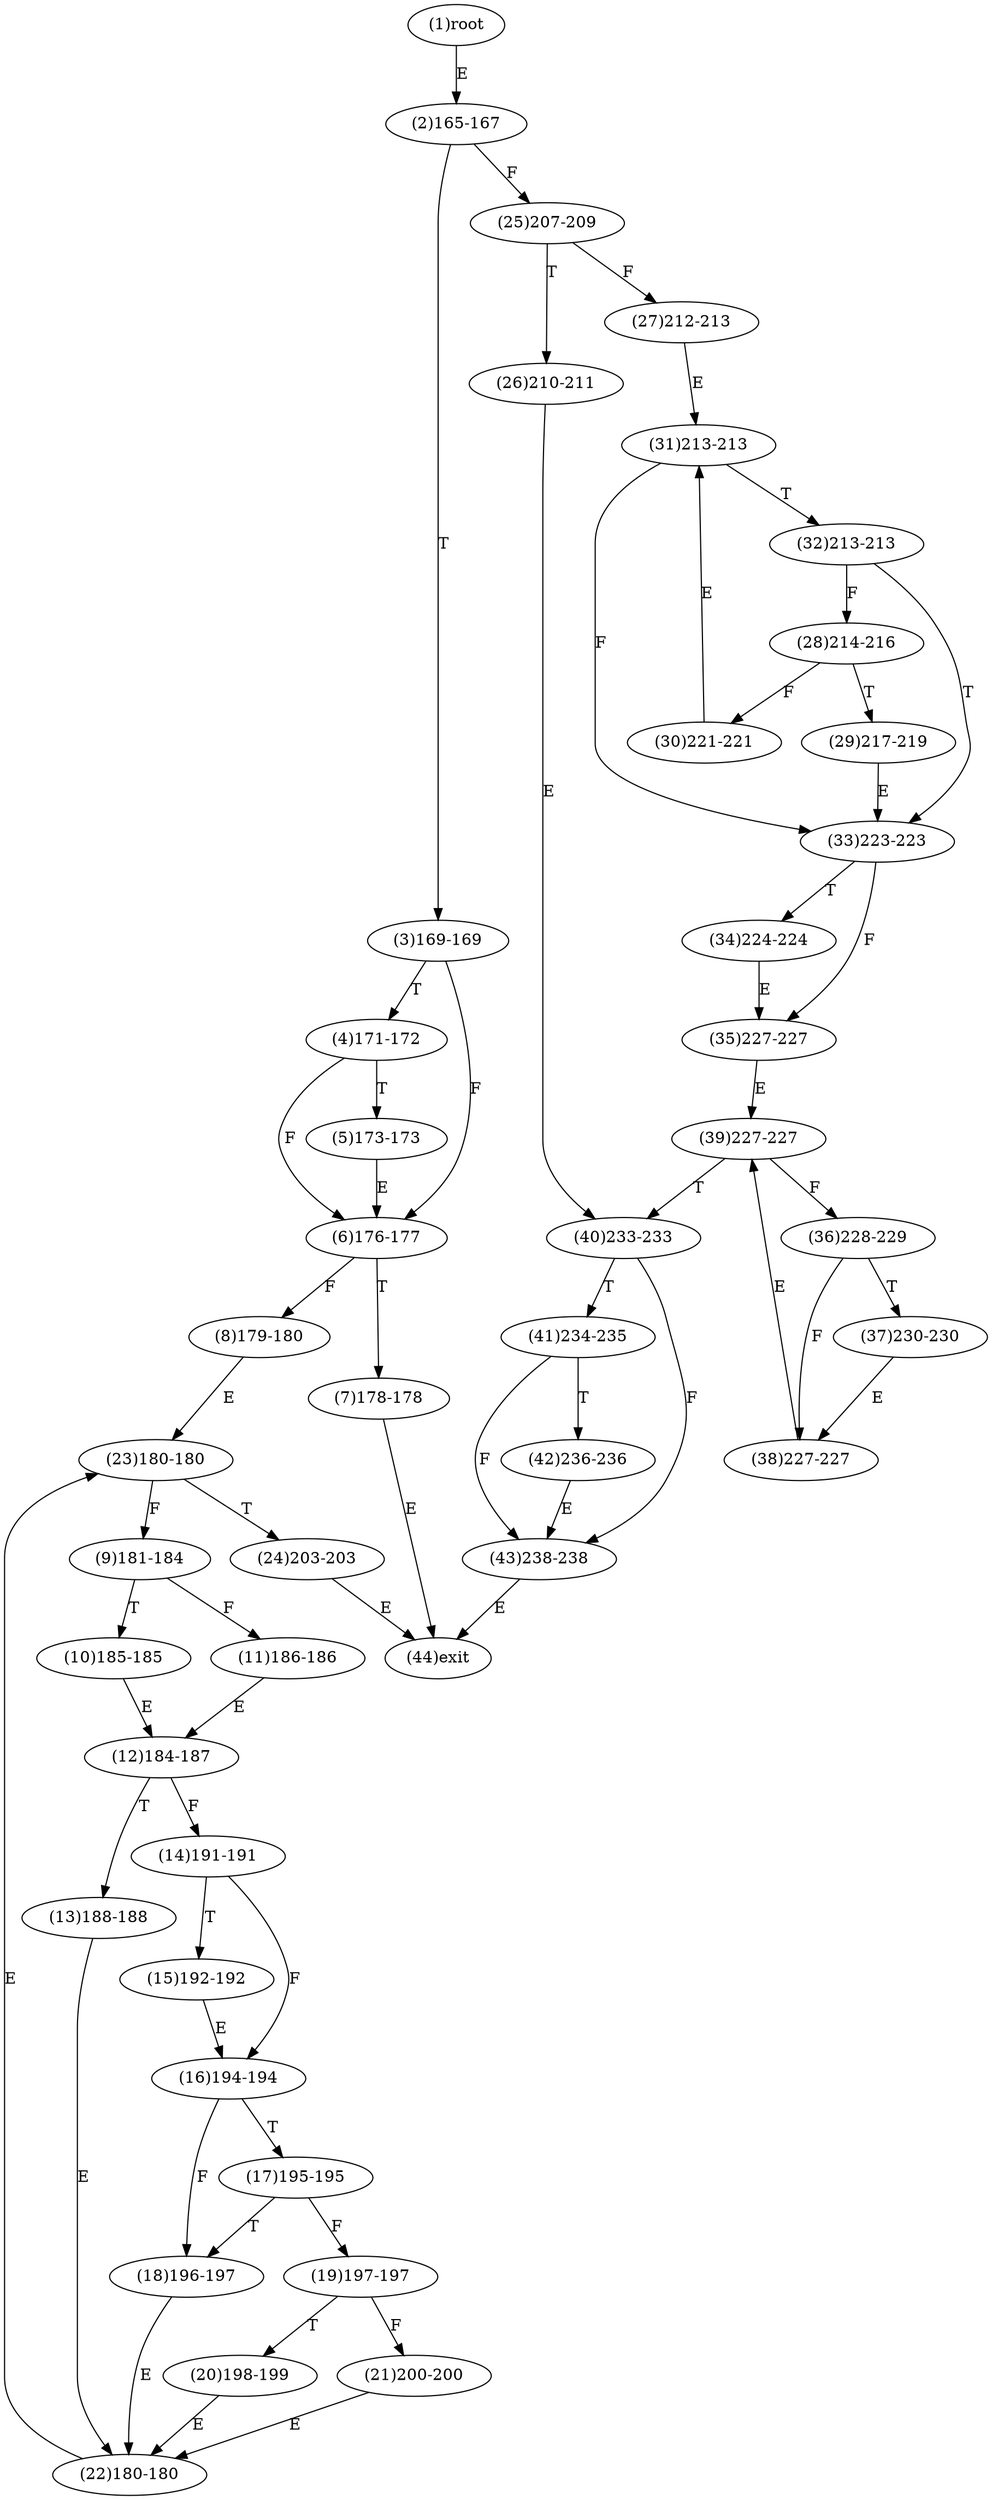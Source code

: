 digraph "" { 
1[ label="(1)root"];
2[ label="(2)165-167"];
3[ label="(3)169-169"];
4[ label="(4)171-172"];
5[ label="(5)173-173"];
6[ label="(6)176-177"];
7[ label="(7)178-178"];
8[ label="(8)179-180"];
9[ label="(9)181-184"];
10[ label="(10)185-185"];
11[ label="(11)186-186"];
12[ label="(12)184-187"];
13[ label="(13)188-188"];
14[ label="(14)191-191"];
15[ label="(15)192-192"];
17[ label="(17)195-195"];
16[ label="(16)194-194"];
19[ label="(19)197-197"];
18[ label="(18)196-197"];
21[ label="(21)200-200"];
20[ label="(20)198-199"];
23[ label="(23)180-180"];
22[ label="(22)180-180"];
25[ label="(25)207-209"];
24[ label="(24)203-203"];
27[ label="(27)212-213"];
26[ label="(26)210-211"];
29[ label="(29)217-219"];
28[ label="(28)214-216"];
31[ label="(31)213-213"];
30[ label="(30)221-221"];
34[ label="(34)224-224"];
35[ label="(35)227-227"];
32[ label="(32)213-213"];
33[ label="(33)223-223"];
38[ label="(38)227-227"];
39[ label="(39)227-227"];
36[ label="(36)228-229"];
37[ label="(37)230-230"];
42[ label="(42)236-236"];
43[ label="(43)238-238"];
40[ label="(40)233-233"];
41[ label="(41)234-235"];
44[ label="(44)exit"];
1->2[ label="E"];
2->25[ label="F"];
2->3[ label="T"];
3->6[ label="F"];
3->4[ label="T"];
4->6[ label="F"];
4->5[ label="T"];
5->6[ label="E"];
6->8[ label="F"];
6->7[ label="T"];
7->44[ label="E"];
8->23[ label="E"];
9->11[ label="F"];
9->10[ label="T"];
10->12[ label="E"];
11->12[ label="E"];
12->14[ label="F"];
12->13[ label="T"];
13->22[ label="E"];
14->16[ label="F"];
14->15[ label="T"];
15->16[ label="E"];
16->18[ label="F"];
16->17[ label="T"];
17->19[ label="F"];
17->18[ label="T"];
18->22[ label="E"];
19->21[ label="F"];
19->20[ label="T"];
20->22[ label="E"];
21->22[ label="E"];
22->23[ label="E"];
23->9[ label="F"];
23->24[ label="T"];
24->44[ label="E"];
25->27[ label="F"];
25->26[ label="T"];
26->40[ label="E"];
27->31[ label="E"];
28->30[ label="F"];
28->29[ label="T"];
29->33[ label="E"];
30->31[ label="E"];
31->33[ label="F"];
31->32[ label="T"];
32->28[ label="F"];
32->33[ label="T"];
33->35[ label="F"];
33->34[ label="T"];
34->35[ label="E"];
35->39[ label="E"];
36->38[ label="F"];
36->37[ label="T"];
37->38[ label="E"];
38->39[ label="E"];
39->36[ label="F"];
39->40[ label="T"];
40->43[ label="F"];
40->41[ label="T"];
41->43[ label="F"];
41->42[ label="T"];
42->43[ label="E"];
43->44[ label="E"];
}